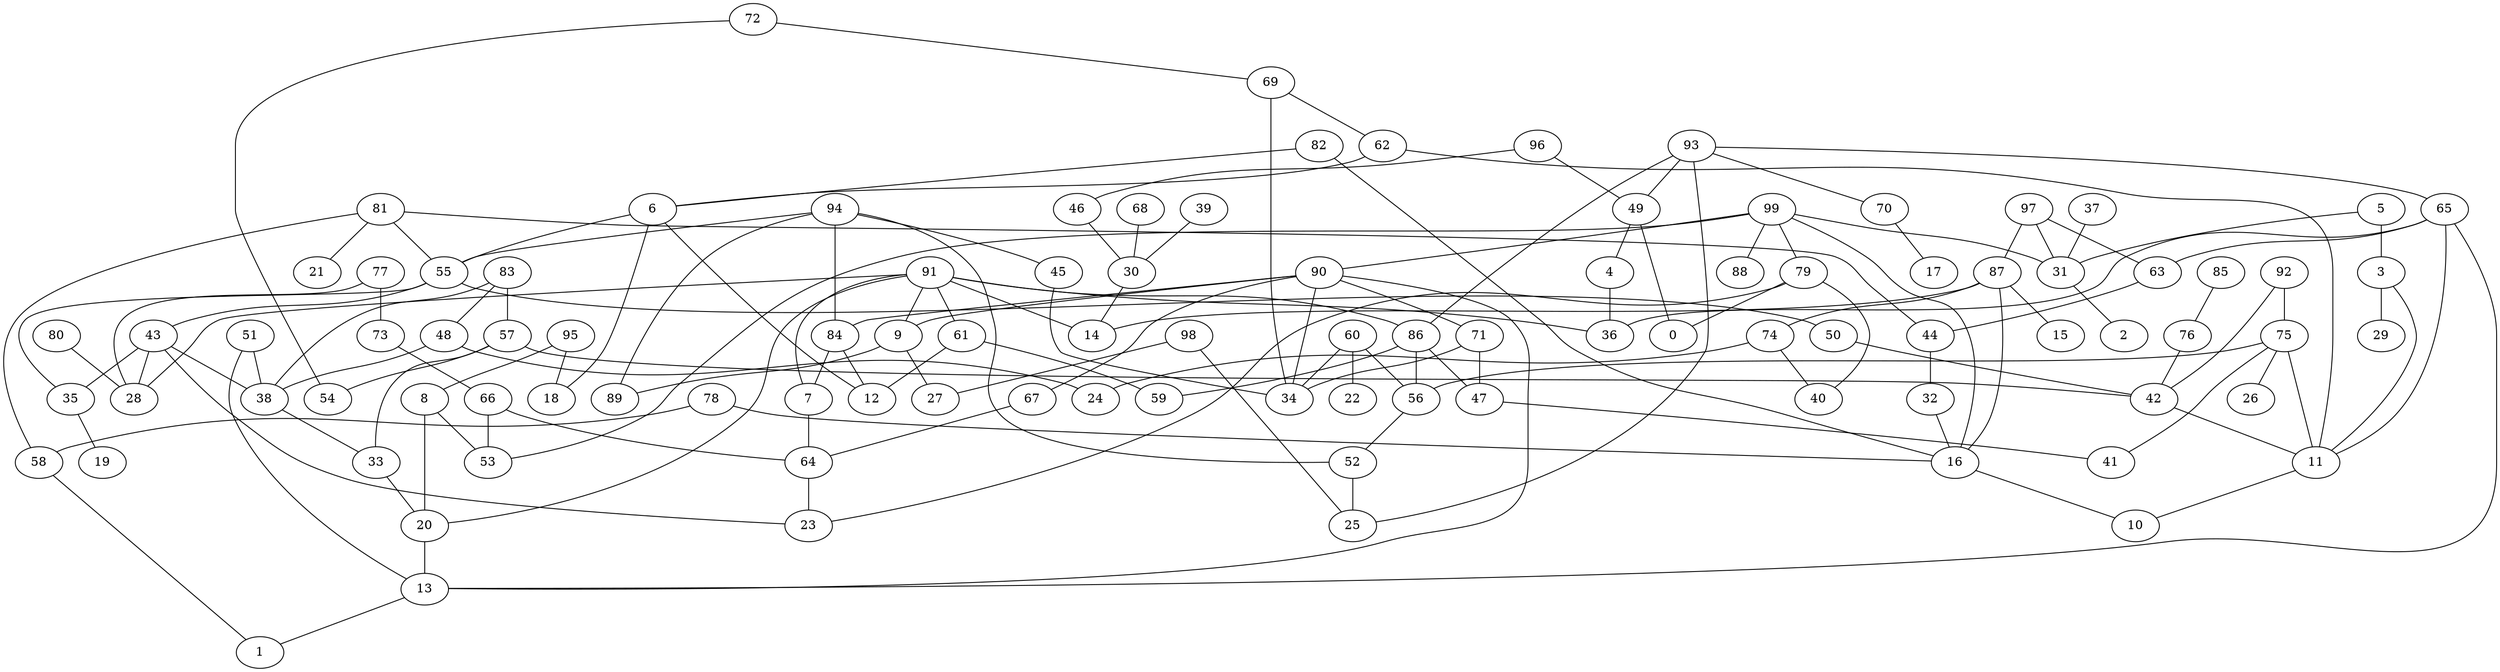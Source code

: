 digraph GG_graph {

subgraph G_graph {
edge [color = black]
"94" -> "45" [dir = none]
"68" -> "30" [dir = none]
"71" -> "34" [dir = none]
"97" -> "87" [dir = none]
"37" -> "31" [dir = none]
"46" -> "30" [dir = none]
"98" -> "27" [dir = none]
"52" -> "25" [dir = none]
"85" -> "76" [dir = none]
"5" -> "3" [dir = none]
"33" -> "20" [dir = none]
"6" -> "18" [dir = none]
"6" -> "55" [dir = none]
"6" -> "12" [dir = none]
"82" -> "6" [dir = none]
"61" -> "12" [dir = none]
"92" -> "42" [dir = none]
"42" -> "11" [dir = none]
"49" -> "4" [dir = none]
"80" -> "28" [dir = none]
"62" -> "11" [dir = none]
"3" -> "29" [dir = none]
"3" -> "11" [dir = none]
"55" -> "35" [dir = none]
"48" -> "24" [dir = none]
"48" -> "38" [dir = none]
"31" -> "2" [dir = none]
"45" -> "34" [dir = none]
"57" -> "42" [dir = none]
"39" -> "30" [dir = none]
"58" -> "1" [dir = none]
"30" -> "14" [dir = none]
"84" -> "7" [dir = none]
"84" -> "12" [dir = none]
"86" -> "47" [dir = none]
"86" -> "59" [dir = none]
"86" -> "56" [dir = none]
"87" -> "15" [dir = none]
"87" -> "14" [dir = none]
"11" -> "10" [dir = none]
"90" -> "67" [dir = none]
"90" -> "34" [dir = none]
"90" -> "9" [dir = none]
"90" -> "13" [dir = none]
"90" -> "84" [dir = none]
"74" -> "24" [dir = none]
"13" -> "1" [dir = none]
"76" -> "42" [dir = none]
"78" -> "16" [dir = none]
"9" -> "89" [dir = none]
"9" -> "27" [dir = none]
"93" -> "25" [dir = none]
"93" -> "70" [dir = none]
"93" -> "49" [dir = none]
"93" -> "65" [dir = none]
"72" -> "54" [dir = none]
"72" -> "69" [dir = none]
"91" -> "86" [dir = none]
"91" -> "14" [dir = none]
"91" -> "28" [dir = none]
"91" -> "9" [dir = none]
"79" -> "40" [dir = none]
"79" -> "0" [dir = none]
"51" -> "38" [dir = none]
"51" -> "13" [dir = none]
"83" -> "48" [dir = none]
"75" -> "26" [dir = none]
"75" -> "11" [dir = none]
"66" -> "64" [dir = none]
"70" -> "17" [dir = none]
"77" -> "73" [dir = none]
"77" -> "28" [dir = none]
"43" -> "23" [dir = none]
"47" -> "41" [dir = none]
"96" -> "49" [dir = none]
"65" -> "36" [dir = none]
"65" -> "63" [dir = none]
"65" -> "11" [dir = none]
"65" -> "13" [dir = none]
"7" -> "64" [dir = none]
"50" -> "42" [dir = none]
"60" -> "22" [dir = none]
"60" -> "34" [dir = none]
"8" -> "20" [dir = none]
"8" -> "53" [dir = none]
"35" -> "19" [dir = none]
"81" -> "21" [dir = none]
"81" -> "55" [dir = none]
"95" -> "8" [dir = none]
"69" -> "34" [dir = none]
"32" -> "16" [dir = none]
"64" -> "23" [dir = none]
"99" -> "88" [dir = none]
"99" -> "31" [dir = none]
"99" -> "16" [dir = none]
"99" -> "53" [dir = none]
"99" -> "79" [dir = none]
"99" -> "90" [dir = none]
"63" -> "44" [dir = none]
"81" -> "44" [dir = none]
"97" -> "31" [dir = none]
"87" -> "74" [dir = none]
"98" -> "25" [dir = none]
"93" -> "86" [dir = none]
"62" -> "6" [dir = none]
"61" -> "59" [dir = none]
"43" -> "35" [dir = none]
"73" -> "66" [dir = none]
"94" -> "84" [dir = none]
"16" -> "10" [dir = none]
"94" -> "89" [dir = none]
"90" -> "71" [dir = none]
"83" -> "57" [dir = none]
"5" -> "31" [dir = none]
"95" -> "18" [dir = none]
"71" -> "47" [dir = none]
"91" -> "36" [dir = none]
"82" -> "16" [dir = none]
"60" -> "56" [dir = none]
"57" -> "54" [dir = none]
"75" -> "41" [dir = none]
"97" -> "63" [dir = none]
"83" -> "38" [dir = none]
"81" -> "58" [dir = none]
"57" -> "33" [dir = none]
"44" -> "32" [dir = none]
"96" -> "46" [dir = none]
"87" -> "16" [dir = none]
"55" -> "50" [dir = none]
"49" -> "0" [dir = none]
"79" -> "23" [dir = none]
"43" -> "38" [dir = none]
"38" -> "33" [dir = none]
"94" -> "52" [dir = none]
"69" -> "62" [dir = none]
"75" -> "56" [dir = none]
"66" -> "53" [dir = none]
"91" -> "20" [dir = none]
"74" -> "40" [dir = none]
"91" -> "61" [dir = none]
"20" -> "13" [dir = none]
"92" -> "75" [dir = none]
"67" -> "64" [dir = none]
"56" -> "52" [dir = none]
"94" -> "55" [dir = none]
"43" -> "28" [dir = none]
"91" -> "7" [dir = none]
"4" -> "36" [dir = none]
"55" -> "43" [dir = none]
"78" -> "58" [dir = none]
}

}
